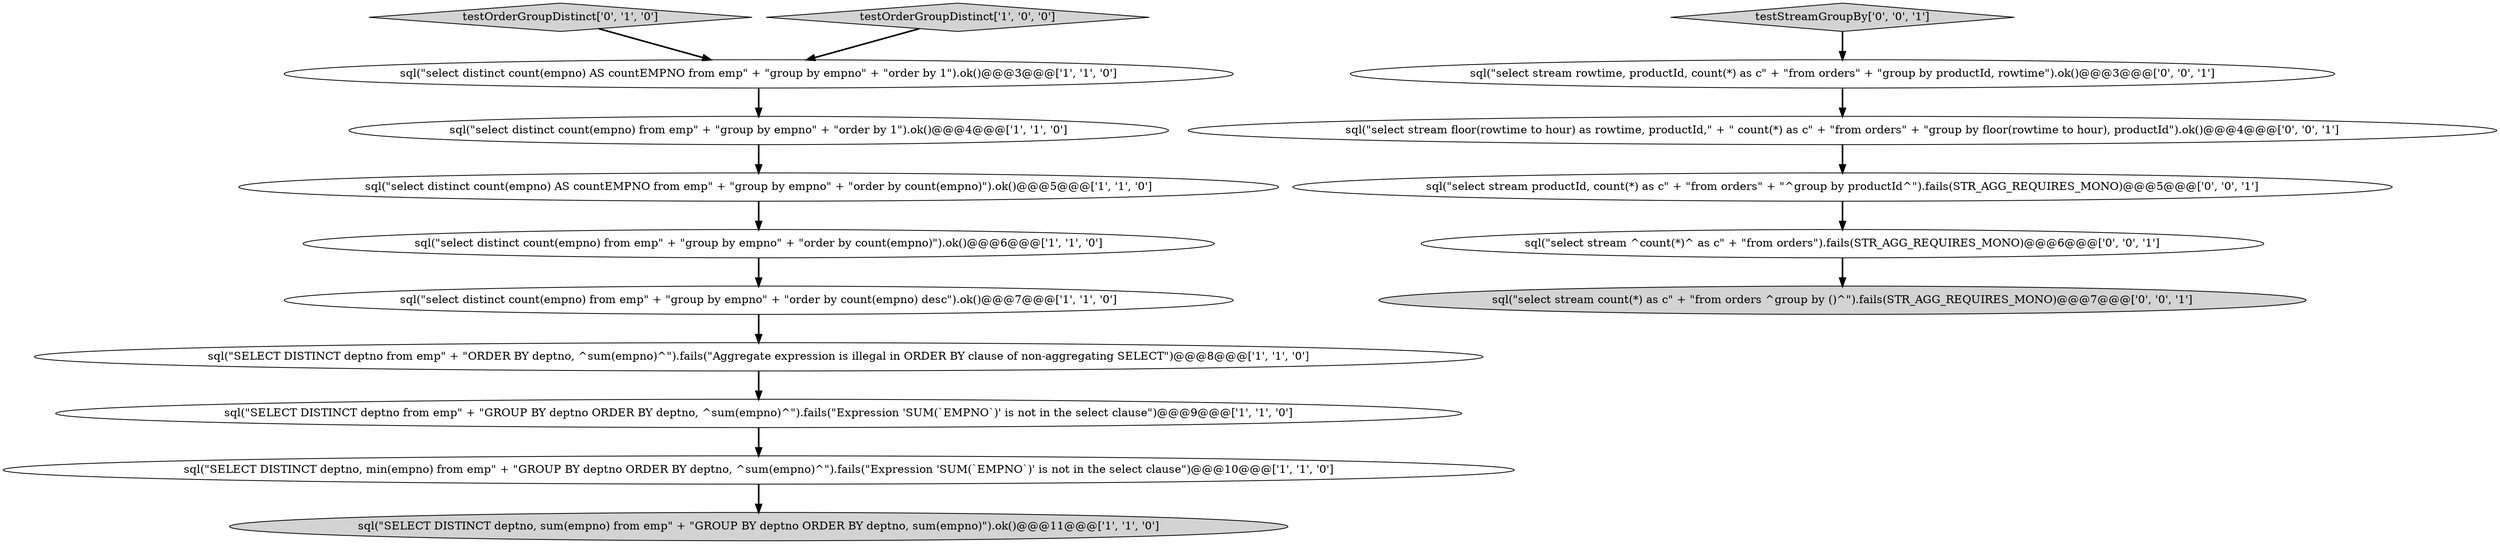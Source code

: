 digraph {
7 [style = filled, label = "sql(\"select distinct count(empno) from emp\" + \"group by empno\" + \"order by count(empno)\").ok()@@@6@@@['1', '1', '0']", fillcolor = white, shape = ellipse image = "AAA0AAABBB1BBB"];
0 [style = filled, label = "sql(\"select distinct count(empno) AS countEMPNO from emp\" + \"group by empno\" + \"order by 1\").ok()@@@3@@@['1', '1', '0']", fillcolor = white, shape = ellipse image = "AAA0AAABBB1BBB"];
5 [style = filled, label = "sql(\"select distinct count(empno) from emp\" + \"group by empno\" + \"order by count(empno) desc\").ok()@@@7@@@['1', '1', '0']", fillcolor = white, shape = ellipse image = "AAA0AAABBB1BBB"];
10 [style = filled, label = "testOrderGroupDistinct['0', '1', '0']", fillcolor = lightgray, shape = diamond image = "AAA0AAABBB2BBB"];
1 [style = filled, label = "sql(\"SELECT DISTINCT deptno, sum(empno) from emp\" + \"GROUP BY deptno ORDER BY deptno, sum(empno)\").ok()@@@11@@@['1', '1', '0']", fillcolor = lightgray, shape = ellipse image = "AAA0AAABBB1BBB"];
9 [style = filled, label = "testOrderGroupDistinct['1', '0', '0']", fillcolor = lightgray, shape = diamond image = "AAA0AAABBB1BBB"];
4 [style = filled, label = "sql(\"SELECT DISTINCT deptno from emp\" + \"GROUP BY deptno ORDER BY deptno, ^sum(empno)^\").fails(\"Expression 'SUM\(`EMPNO`\)' is not in the select clause\")@@@9@@@['1', '1', '0']", fillcolor = white, shape = ellipse image = "AAA0AAABBB1BBB"];
3 [style = filled, label = "sql(\"SELECT DISTINCT deptno from emp\" + \"ORDER BY deptno, ^sum(empno)^\").fails(\"Aggregate expression is illegal in ORDER BY clause of non-aggregating SELECT\")@@@8@@@['1', '1', '0']", fillcolor = white, shape = ellipse image = "AAA0AAABBB1BBB"];
11 [style = filled, label = "sql(\"select stream floor(rowtime to hour) as rowtime, productId,\" + \" count(*) as c\" + \"from orders\" + \"group by floor(rowtime to hour), productId\").ok()@@@4@@@['0', '0', '1']", fillcolor = white, shape = ellipse image = "AAA0AAABBB3BBB"];
13 [style = filled, label = "sql(\"select stream count(*) as c\" + \"from orders ^group by ()^\").fails(STR_AGG_REQUIRES_MONO)@@@7@@@['0', '0', '1']", fillcolor = lightgray, shape = ellipse image = "AAA0AAABBB3BBB"];
12 [style = filled, label = "sql(\"select stream ^count(*)^ as c\" + \"from orders\").fails(STR_AGG_REQUIRES_MONO)@@@6@@@['0', '0', '1']", fillcolor = white, shape = ellipse image = "AAA0AAABBB3BBB"];
14 [style = filled, label = "sql(\"select stream productId, count(*) as c\" + \"from orders\" + \"^group by productId^\").fails(STR_AGG_REQUIRES_MONO)@@@5@@@['0', '0', '1']", fillcolor = white, shape = ellipse image = "AAA0AAABBB3BBB"];
6 [style = filled, label = "sql(\"SELECT DISTINCT deptno, min(empno) from emp\" + \"GROUP BY deptno ORDER BY deptno, ^sum(empno)^\").fails(\"Expression 'SUM\(`EMPNO`\)' is not in the select clause\")@@@10@@@['1', '1', '0']", fillcolor = white, shape = ellipse image = "AAA0AAABBB1BBB"];
2 [style = filled, label = "sql(\"select distinct count(empno) from emp\" + \"group by empno\" + \"order by 1\").ok()@@@4@@@['1', '1', '0']", fillcolor = white, shape = ellipse image = "AAA0AAABBB1BBB"];
15 [style = filled, label = "sql(\"select stream rowtime, productId, count(*) as c\" + \"from orders\" + \"group by productId, rowtime\").ok()@@@3@@@['0', '0', '1']", fillcolor = white, shape = ellipse image = "AAA0AAABBB3BBB"];
8 [style = filled, label = "sql(\"select distinct count(empno) AS countEMPNO from emp\" + \"group by empno\" + \"order by count(empno)\").ok()@@@5@@@['1', '1', '0']", fillcolor = white, shape = ellipse image = "AAA0AAABBB1BBB"];
16 [style = filled, label = "testStreamGroupBy['0', '0', '1']", fillcolor = lightgray, shape = diamond image = "AAA0AAABBB3BBB"];
5->3 [style = bold, label=""];
6->1 [style = bold, label=""];
12->13 [style = bold, label=""];
16->15 [style = bold, label=""];
7->5 [style = bold, label=""];
9->0 [style = bold, label=""];
15->11 [style = bold, label=""];
11->14 [style = bold, label=""];
4->6 [style = bold, label=""];
3->4 [style = bold, label=""];
14->12 [style = bold, label=""];
10->0 [style = bold, label=""];
8->7 [style = bold, label=""];
2->8 [style = bold, label=""];
0->2 [style = bold, label=""];
}
